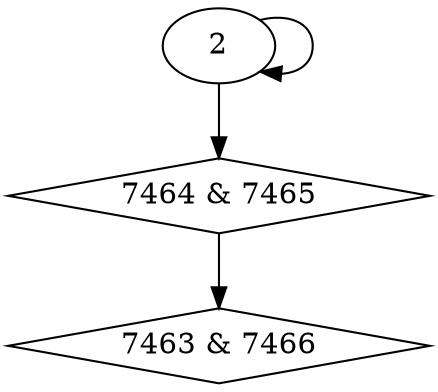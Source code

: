 digraph {
0 [label = "7463 & 7466", shape = diamond];
1 [label = "7464 & 7465", shape = diamond];
1 -> 0;
2 -> 1;
2 -> 2;
}
